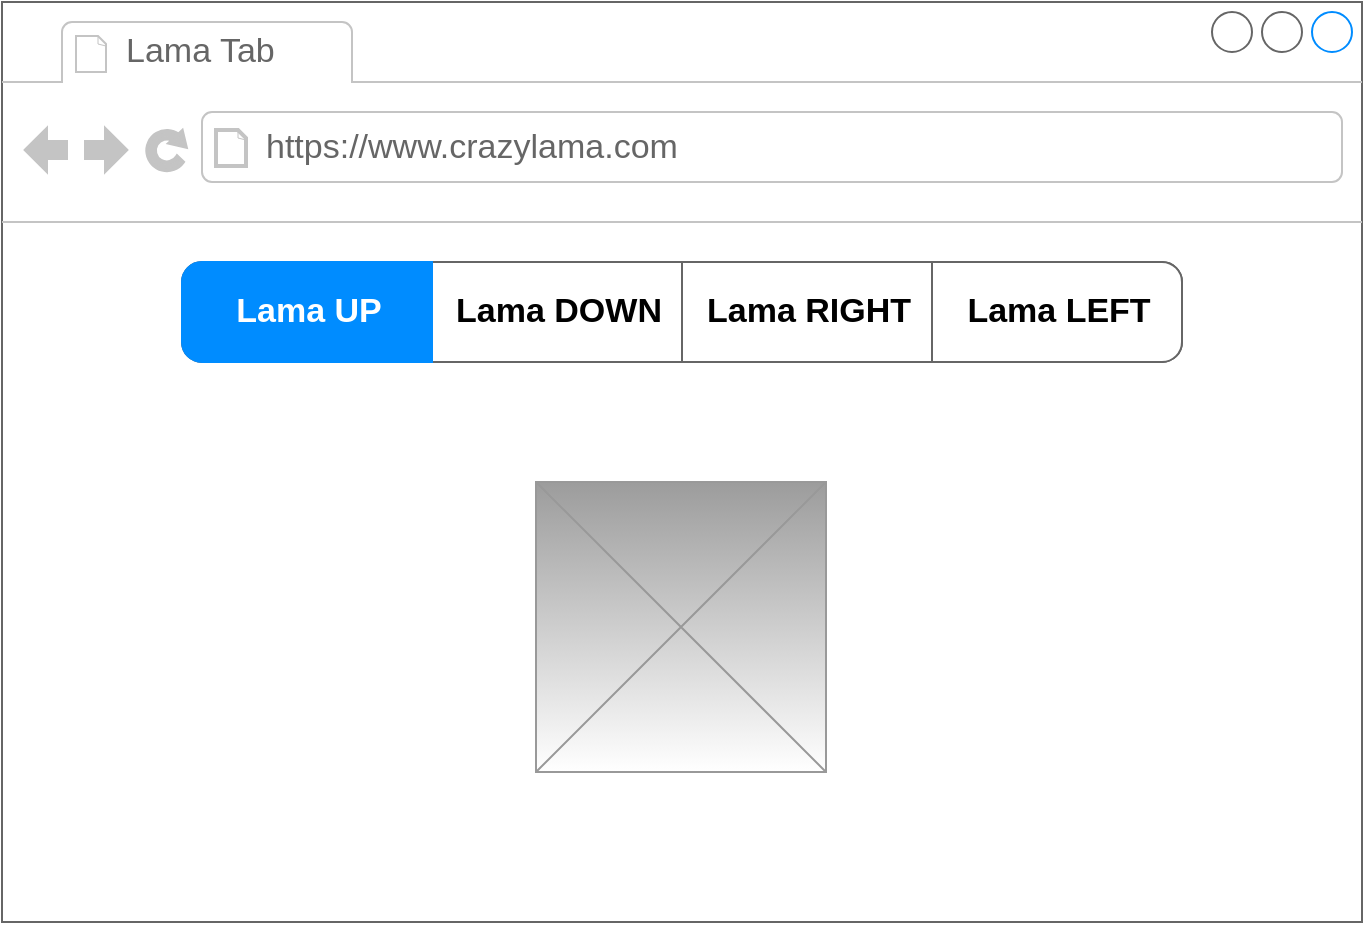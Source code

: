 <mxfile version="14.4.2" type="github">
  <diagram id="jMEoYyO-90tfZf-PRsZD" name="Page-1">
    <mxGraphModel dx="1182" dy="770" grid="1" gridSize="10" guides="1" tooltips="1" connect="1" arrows="1" fold="1" page="1" pageScale="1" pageWidth="827" pageHeight="1169" math="0" shadow="0">
      <root>
        <mxCell id="0" />
        <mxCell id="1" parent="0" />
        <mxCell id="Djo0hb51fzd1qeQnEzwh-10" value="" style="strokeWidth=1;shadow=0;dashed=0;align=center;html=1;shape=mxgraph.mockup.containers.browserWindow;rSize=0;strokeColor=#666666;strokeColor2=#008cff;strokeColor3=#c4c4c4;mainText=,;recursiveResize=0;fillColor=#FFFFFF;" vertex="1" parent="1">
          <mxGeometry x="74" y="470" width="680" height="460" as="geometry" />
        </mxCell>
        <mxCell id="Djo0hb51fzd1qeQnEzwh-11" value="Lama Tab" style="strokeWidth=1;shadow=0;dashed=0;align=center;html=1;shape=mxgraph.mockup.containers.anchor;fontSize=17;fontColor=#666666;align=left;" vertex="1" parent="Djo0hb51fzd1qeQnEzwh-10">
          <mxGeometry x="60" y="12" width="110" height="26" as="geometry" />
        </mxCell>
        <mxCell id="Djo0hb51fzd1qeQnEzwh-12" value="https://www.crazylama.com" style="strokeWidth=1;shadow=0;dashed=0;align=center;html=1;shape=mxgraph.mockup.containers.anchor;rSize=0;fontSize=17;fontColor=#666666;align=left;" vertex="1" parent="Djo0hb51fzd1qeQnEzwh-10">
          <mxGeometry x="130" y="60" width="250" height="26" as="geometry" />
        </mxCell>
        <mxCell id="Djo0hb51fzd1qeQnEzwh-18" value="" style="strokeWidth=1;shadow=0;dashed=0;align=center;html=1;shape=mxgraph.mockup.rrect;rSize=10;fillColor=#ffffff;strokeColor=#666666;" vertex="1" parent="Djo0hb51fzd1qeQnEzwh-10">
          <mxGeometry x="90" y="130" width="500" height="50" as="geometry" />
        </mxCell>
        <mxCell id="Djo0hb51fzd1qeQnEzwh-19" value="&lt;font color=&quot;#000000&quot;&gt;Lama DOWN&lt;br&gt;&lt;/font&gt;" style="strokeColor=inherit;fillColor=inherit;gradientColor=inherit;strokeWidth=1;shadow=0;dashed=0;align=center;html=1;shape=mxgraph.mockup.rrect;rSize=0;fontSize=17;fontColor=#666666;fontStyle=1;resizeHeight=1;" vertex="1" parent="Djo0hb51fzd1qeQnEzwh-18">
          <mxGeometry width="125" height="50" relative="1" as="geometry">
            <mxPoint x="125" as="offset" />
          </mxGeometry>
        </mxCell>
        <mxCell id="Djo0hb51fzd1qeQnEzwh-20" value="&lt;font color=&quot;#000000&quot;&gt;Lama RIGHT&lt;/font&gt;" style="strokeColor=inherit;fillColor=inherit;gradientColor=inherit;strokeWidth=1;shadow=0;dashed=0;align=center;html=1;shape=mxgraph.mockup.rrect;rSize=0;fontSize=17;fontColor=#666666;fontStyle=1;resizeHeight=1;" vertex="1" parent="Djo0hb51fzd1qeQnEzwh-18">
          <mxGeometry width="125" height="50" relative="1" as="geometry">
            <mxPoint x="250" as="offset" />
          </mxGeometry>
        </mxCell>
        <mxCell id="Djo0hb51fzd1qeQnEzwh-21" value="&lt;font color=&quot;#000000&quot;&gt;Lama LEFT&lt;/font&gt;" style="strokeColor=inherit;fillColor=inherit;gradientColor=inherit;strokeWidth=1;shadow=0;dashed=0;align=center;html=1;shape=mxgraph.mockup.rightButton;rSize=10;fontSize=17;fontColor=#666666;fontStyle=1;resizeHeight=1;" vertex="1" parent="Djo0hb51fzd1qeQnEzwh-18">
          <mxGeometry x="1" width="125" height="50" relative="1" as="geometry">
            <mxPoint x="-125" as="offset" />
          </mxGeometry>
        </mxCell>
        <mxCell id="Djo0hb51fzd1qeQnEzwh-22" value="Lama UP" style="strokeWidth=1;shadow=0;dashed=0;align=center;html=1;shape=mxgraph.mockup.leftButton;rSize=10;fontSize=17;fontColor=#ffffff;fontStyle=1;fillColor=#008cff;strokeColor=#008cff;resizeHeight=1;" vertex="1" parent="Djo0hb51fzd1qeQnEzwh-18">
          <mxGeometry width="125" height="50" relative="1" as="geometry" />
        </mxCell>
        <mxCell id="Djo0hb51fzd1qeQnEzwh-23" value="" style="verticalLabelPosition=bottom;shadow=0;dashed=0;align=center;html=1;verticalAlign=top;strokeWidth=1;shape=mxgraph.mockup.graphics.simpleIcon;strokeColor=#999999;fillColor=#9C9C9C;gradientColor=#ffffff;" vertex="1" parent="Djo0hb51fzd1qeQnEzwh-10">
          <mxGeometry x="267" y="240" width="145" height="145" as="geometry" />
        </mxCell>
      </root>
    </mxGraphModel>
  </diagram>
</mxfile>
